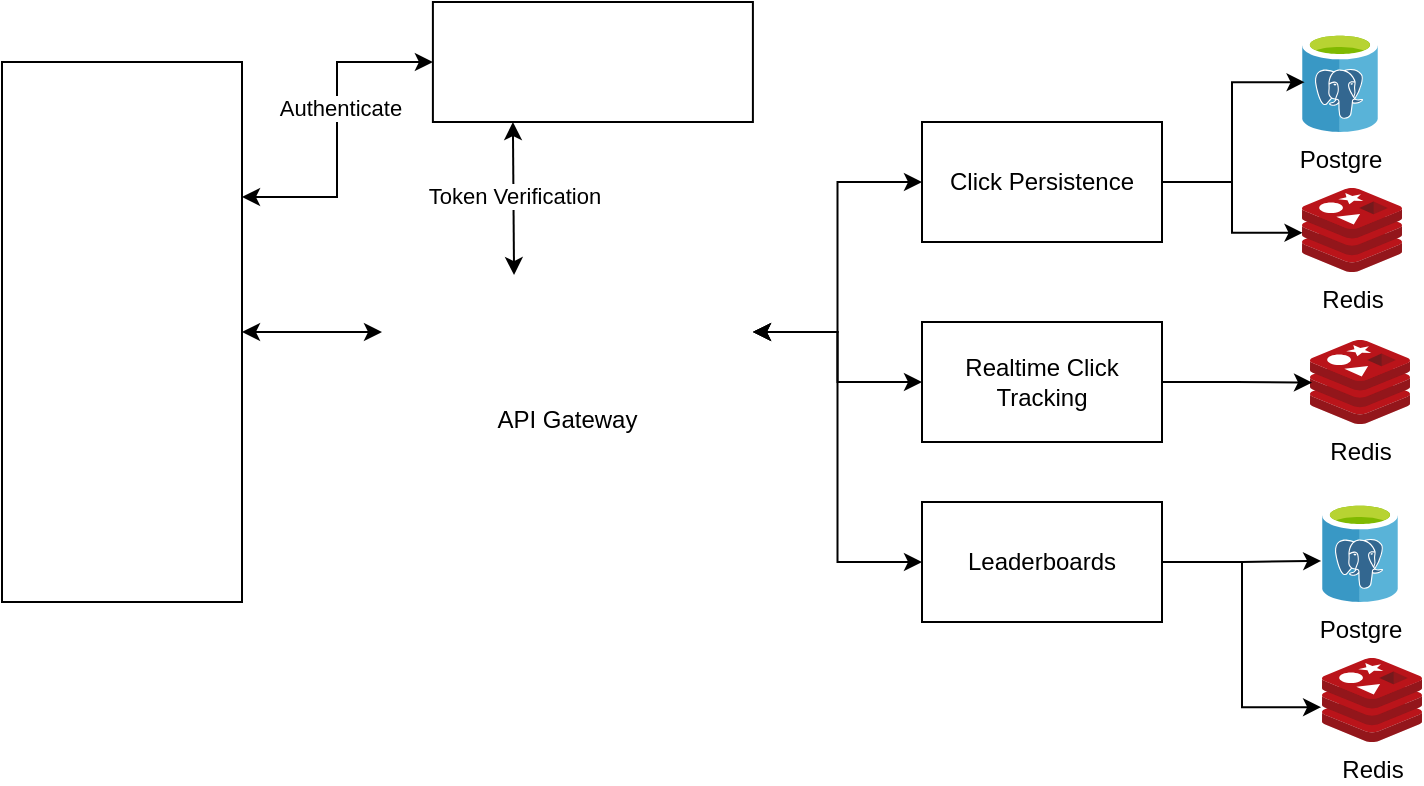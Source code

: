 <mxfile version="26.1.1">
  <diagram name="Page-1" id="esmmmN0RE_C18s7Nxb1y">
    <mxGraphModel dx="989" dy="509" grid="1" gridSize="10" guides="1" tooltips="1" connect="1" arrows="1" fold="1" page="1" pageScale="1" pageWidth="850" pageHeight="1100" math="0" shadow="0">
      <root>
        <mxCell id="0" />
        <mxCell id="1" parent="0" />
        <mxCell id="ETP2hcCOhIfnMw3_swS0-4" style="edgeStyle=orthogonalEdgeStyle;rounded=0;orthogonalLoop=1;jettySize=auto;html=1;exitX=1;exitY=0.5;exitDx=0;exitDy=0;entryX=0;entryY=0.5;entryDx=0;entryDy=0;startArrow=classic;startFill=1;" edge="1" parent="1" source="ETP2hcCOhIfnMw3_swS0-1" target="ETP2hcCOhIfnMw3_swS0-3">
          <mxGeometry relative="1" as="geometry" />
        </mxCell>
        <mxCell id="ETP2hcCOhIfnMw3_swS0-1" value="" style="rounded=0;whiteSpace=wrap;html=1;" vertex="1" parent="1">
          <mxGeometry x="70" y="60" width="120" height="270" as="geometry" />
        </mxCell>
        <mxCell id="ETP2hcCOhIfnMw3_swS0-2" value="" style="shape=image;verticalLabelPosition=bottom;labelBackgroundColor=default;verticalAlign=top;aspect=fixed;imageAspect=0;image=https://static-00.iconduck.com/assets.00/react-original-wordmark-icon-1679x2048-hjal07w8.png;" vertex="1" parent="1">
          <mxGeometry x="89" y="140" width="82" height="100" as="geometry" />
        </mxCell>
        <mxCell id="ETP2hcCOhIfnMw3_swS0-38" style="edgeStyle=orthogonalEdgeStyle;rounded=0;orthogonalLoop=1;jettySize=auto;html=1;exitX=1;exitY=0.5;exitDx=0;exitDy=0;entryX=0;entryY=0.5;entryDx=0;entryDy=0;startArrow=classic;startFill=1;" edge="1" parent="1" source="ETP2hcCOhIfnMw3_swS0-3" target="ETP2hcCOhIfnMw3_swS0-20">
          <mxGeometry relative="1" as="geometry" />
        </mxCell>
        <mxCell id="ETP2hcCOhIfnMw3_swS0-39" style="edgeStyle=orthogonalEdgeStyle;rounded=0;orthogonalLoop=1;jettySize=auto;html=1;exitX=1;exitY=0.5;exitDx=0;exitDy=0;entryX=0;entryY=0.5;entryDx=0;entryDy=0;startArrow=classic;startFill=1;" edge="1" parent="1" source="ETP2hcCOhIfnMw3_swS0-3" target="ETP2hcCOhIfnMw3_swS0-23">
          <mxGeometry relative="1" as="geometry" />
        </mxCell>
        <mxCell id="ETP2hcCOhIfnMw3_swS0-40" style="edgeStyle=orthogonalEdgeStyle;rounded=0;orthogonalLoop=1;jettySize=auto;html=1;exitX=1;exitY=0.5;exitDx=0;exitDy=0;entryX=0;entryY=0.5;entryDx=0;entryDy=0;startArrow=classic;startFill=1;" edge="1" parent="1" source="ETP2hcCOhIfnMw3_swS0-3" target="ETP2hcCOhIfnMw3_swS0-28">
          <mxGeometry relative="1" as="geometry" />
        </mxCell>
        <mxCell id="ETP2hcCOhIfnMw3_swS0-3" value="API Gateway" style="shape=image;verticalLabelPosition=bottom;labelBackgroundColor=default;verticalAlign=top;aspect=fixed;imageAspect=0;image=https://miro.medium.com/v2/resize:fit:1020/1*vi1keg-mSEHuQCMcPK_orw.png;" vertex="1" parent="1">
          <mxGeometry x="260" y="165" width="185.45" height="60" as="geometry" />
        </mxCell>
        <mxCell id="ETP2hcCOhIfnMw3_swS0-16" value="" style="endArrow=classic;startArrow=classic;html=1;rounded=0;exitX=1;exitY=0.25;exitDx=0;exitDy=0;entryX=0;entryY=0.5;entryDx=0;entryDy=0;edgeStyle=elbowEdgeStyle;" edge="1" parent="1" source="ETP2hcCOhIfnMw3_swS0-1" target="ETP2hcCOhIfnMw3_swS0-12">
          <mxGeometry width="50" height="50" relative="1" as="geometry">
            <mxPoint x="230" y="210" as="sourcePoint" />
            <mxPoint x="280" y="160" as="targetPoint" />
          </mxGeometry>
        </mxCell>
        <mxCell id="ETP2hcCOhIfnMw3_swS0-17" value="Authenticate" style="edgeLabel;html=1;align=center;verticalAlign=middle;resizable=0;points=[];" vertex="1" connectable="0" parent="ETP2hcCOhIfnMw3_swS0-16">
          <mxGeometry x="0.129" y="-1" relative="1" as="geometry">
            <mxPoint as="offset" />
          </mxGeometry>
        </mxCell>
        <mxCell id="ETP2hcCOhIfnMw3_swS0-20" value="Click Persistence" style="rounded=0;whiteSpace=wrap;html=1;" vertex="1" parent="1">
          <mxGeometry x="530" y="90" width="120" height="60" as="geometry" />
        </mxCell>
        <mxCell id="ETP2hcCOhIfnMw3_swS0-21" value="" style="endArrow=classic;startArrow=classic;html=1;rounded=0;entryX=0.25;entryY=1;entryDx=0;entryDy=0;exitX=0.356;exitY=0.026;exitDx=0;exitDy=0;exitPerimeter=0;" edge="1" parent="1" source="ETP2hcCOhIfnMw3_swS0-3" target="ETP2hcCOhIfnMw3_swS0-12">
          <mxGeometry width="50" height="50" relative="1" as="geometry">
            <mxPoint x="290" y="350" as="sourcePoint" />
            <mxPoint x="340" y="300" as="targetPoint" />
          </mxGeometry>
        </mxCell>
        <mxCell id="ETP2hcCOhIfnMw3_swS0-22" value="Token Verification" style="edgeLabel;html=1;align=center;verticalAlign=middle;resizable=0;points=[];" vertex="1" connectable="0" parent="ETP2hcCOhIfnMw3_swS0-21">
          <mxGeometry x="0.045" relative="1" as="geometry">
            <mxPoint as="offset" />
          </mxGeometry>
        </mxCell>
        <mxCell id="ETP2hcCOhIfnMw3_swS0-23" value="Realtime Click Tracking" style="rounded=0;whiteSpace=wrap;html=1;" vertex="1" parent="1">
          <mxGeometry x="530" y="190" width="120" height="60" as="geometry" />
        </mxCell>
        <mxCell id="ETP2hcCOhIfnMw3_swS0-24" value="Postgre" style="image;sketch=0;aspect=fixed;html=1;points=[];align=center;fontSize=12;image=img/lib/mscae/Azure_Database_for_PostgreSQL_servers.svg;" vertex="1" parent="1">
          <mxGeometry x="720" y="45" width="38" height="50" as="geometry" />
        </mxCell>
        <mxCell id="ETP2hcCOhIfnMw3_swS0-25" style="edgeStyle=orthogonalEdgeStyle;rounded=0;orthogonalLoop=1;jettySize=auto;html=1;exitX=1;exitY=0.5;exitDx=0;exitDy=0;entryX=0.034;entryY=0.502;entryDx=0;entryDy=0;entryPerimeter=0;" edge="1" parent="1" source="ETP2hcCOhIfnMw3_swS0-20" target="ETP2hcCOhIfnMw3_swS0-24">
          <mxGeometry relative="1" as="geometry" />
        </mxCell>
        <mxCell id="ETP2hcCOhIfnMw3_swS0-26" value="Redis" style="image;sketch=0;aspect=fixed;html=1;points=[];align=center;fontSize=12;image=img/lib/mscae/Cache_Redis_Product.svg;" vertex="1" parent="1">
          <mxGeometry x="720" y="123" width="50" height="42" as="geometry" />
        </mxCell>
        <mxCell id="ETP2hcCOhIfnMw3_swS0-27" style="edgeStyle=orthogonalEdgeStyle;rounded=0;orthogonalLoop=1;jettySize=auto;html=1;exitX=1;exitY=0.5;exitDx=0;exitDy=0;entryX=0.005;entryY=0.534;entryDx=0;entryDy=0;entryPerimeter=0;" edge="1" parent="1" source="ETP2hcCOhIfnMw3_swS0-20" target="ETP2hcCOhIfnMw3_swS0-26">
          <mxGeometry relative="1" as="geometry" />
        </mxCell>
        <mxCell id="ETP2hcCOhIfnMw3_swS0-28" value="Leaderboards" style="rounded=0;whiteSpace=wrap;html=1;" vertex="1" parent="1">
          <mxGeometry x="530" y="280" width="120" height="60" as="geometry" />
        </mxCell>
        <mxCell id="ETP2hcCOhIfnMw3_swS0-29" value="Redis" style="image;sketch=0;aspect=fixed;html=1;points=[];align=center;fontSize=12;image=img/lib/mscae/Cache_Redis_Product.svg;" vertex="1" parent="1">
          <mxGeometry x="724" y="199" width="50" height="42" as="geometry" />
        </mxCell>
        <mxCell id="ETP2hcCOhIfnMw3_swS0-31" value="Postgre" style="image;sketch=0;aspect=fixed;html=1;points=[];align=center;fontSize=12;image=img/lib/mscae/Azure_Database_for_PostgreSQL_servers.svg;" vertex="1" parent="1">
          <mxGeometry x="730" y="280" width="38" height="50" as="geometry" />
        </mxCell>
        <mxCell id="ETP2hcCOhIfnMw3_swS0-33" value="Redis" style="image;sketch=0;aspect=fixed;html=1;points=[];align=center;fontSize=12;image=img/lib/mscae/Cache_Redis_Product.svg;" vertex="1" parent="1">
          <mxGeometry x="730" y="358" width="50" height="42" as="geometry" />
        </mxCell>
        <mxCell id="ETP2hcCOhIfnMw3_swS0-35" style="edgeStyle=orthogonalEdgeStyle;rounded=0;orthogonalLoop=1;jettySize=auto;html=1;exitX=1;exitY=0.5;exitDx=0;exitDy=0;entryX=0.02;entryY=0.507;entryDx=0;entryDy=0;entryPerimeter=0;" edge="1" parent="1" source="ETP2hcCOhIfnMw3_swS0-23" target="ETP2hcCOhIfnMw3_swS0-29">
          <mxGeometry relative="1" as="geometry" />
        </mxCell>
        <mxCell id="ETP2hcCOhIfnMw3_swS0-36" style="edgeStyle=orthogonalEdgeStyle;rounded=0;orthogonalLoop=1;jettySize=auto;html=1;exitX=1;exitY=0.5;exitDx=0;exitDy=0;entryX=-0.011;entryY=0.589;entryDx=0;entryDy=0;entryPerimeter=0;" edge="1" parent="1" source="ETP2hcCOhIfnMw3_swS0-28" target="ETP2hcCOhIfnMw3_swS0-31">
          <mxGeometry relative="1" as="geometry" />
        </mxCell>
        <mxCell id="ETP2hcCOhIfnMw3_swS0-37" style="edgeStyle=orthogonalEdgeStyle;rounded=0;orthogonalLoop=1;jettySize=auto;html=1;exitX=1;exitY=0.5;exitDx=0;exitDy=0;entryX=-0.009;entryY=0.585;entryDx=0;entryDy=0;entryPerimeter=0;" edge="1" parent="1" source="ETP2hcCOhIfnMw3_swS0-28" target="ETP2hcCOhIfnMw3_swS0-33">
          <mxGeometry relative="1" as="geometry" />
        </mxCell>
        <mxCell id="ETP2hcCOhIfnMw3_swS0-12" value="" style="rounded=0;whiteSpace=wrap;html=1;" vertex="1" parent="1">
          <mxGeometry x="285.45" y="30" width="160" height="60" as="geometry" />
        </mxCell>
        <mxCell id="ETP2hcCOhIfnMw3_swS0-10" value="" style="shape=image;verticalLabelPosition=bottom;labelBackgroundColor=default;verticalAlign=top;aspect=fixed;imageAspect=0;image=https://raw.githubusercontent.com/konfig-sdks/openapi-examples/HEAD/clerk/backend/logo.png;" vertex="1" parent="1">
          <mxGeometry x="296.68" y="40" width="137.54" height="40" as="geometry" />
        </mxCell>
      </root>
    </mxGraphModel>
  </diagram>
</mxfile>
